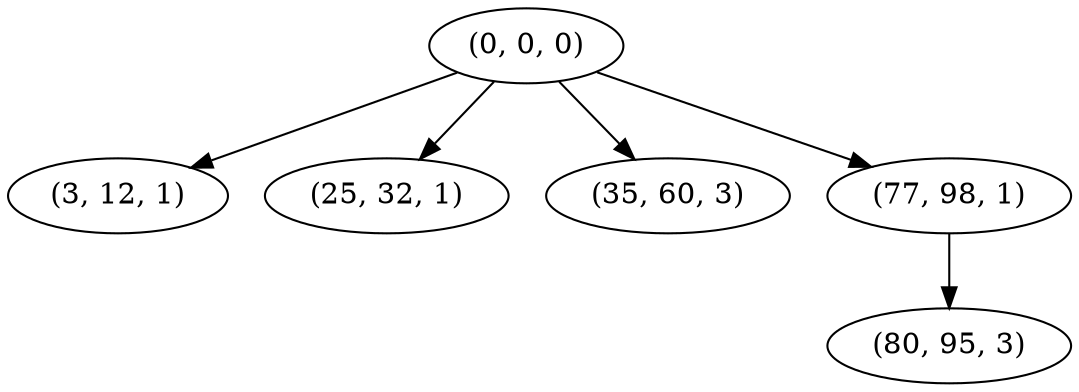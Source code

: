 digraph tree {
    "(0, 0, 0)";
    "(3, 12, 1)";
    "(25, 32, 1)";
    "(35, 60, 3)";
    "(77, 98, 1)";
    "(80, 95, 3)";
    "(0, 0, 0)" -> "(3, 12, 1)";
    "(0, 0, 0)" -> "(25, 32, 1)";
    "(0, 0, 0)" -> "(35, 60, 3)";
    "(0, 0, 0)" -> "(77, 98, 1)";
    "(77, 98, 1)" -> "(80, 95, 3)";
}
